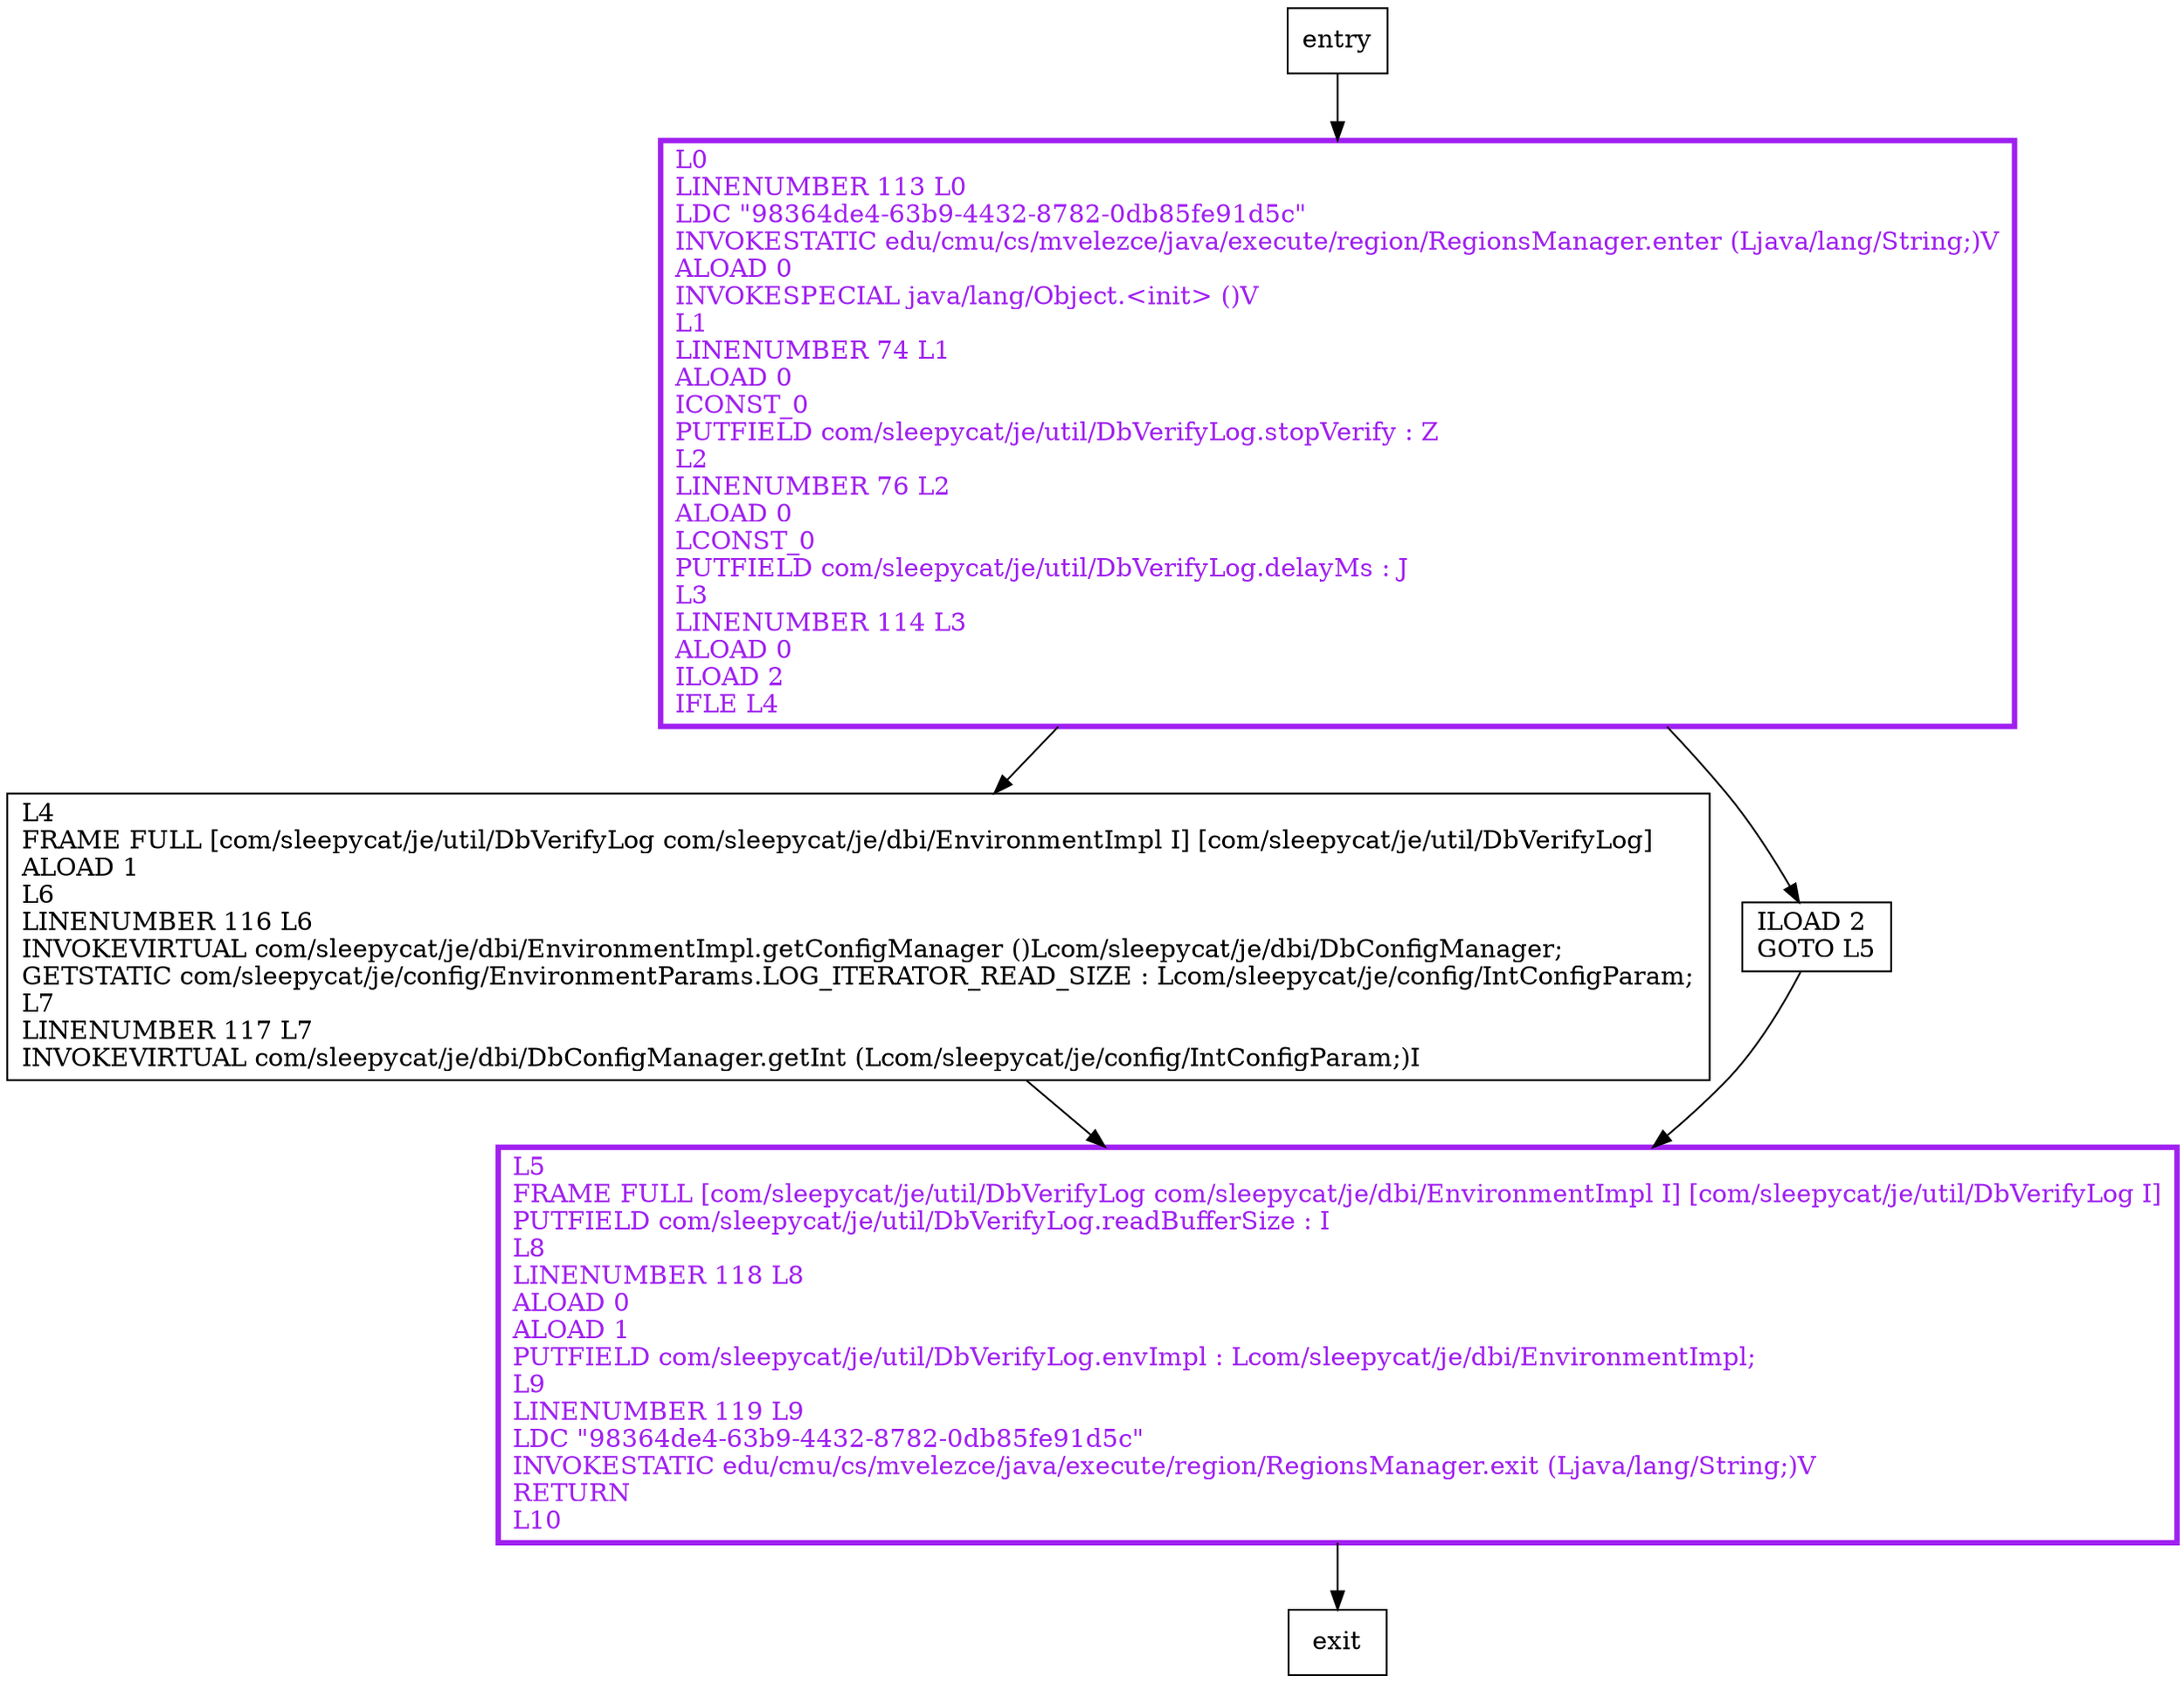 digraph <init> {
node [shape=record];
1906527104 [label="L4\lFRAME FULL [com/sleepycat/je/util/DbVerifyLog com/sleepycat/je/dbi/EnvironmentImpl I] [com/sleepycat/je/util/DbVerifyLog]\lALOAD 1\lL6\lLINENUMBER 116 L6\lINVOKEVIRTUAL com/sleepycat/je/dbi/EnvironmentImpl.getConfigManager ()Lcom/sleepycat/je/dbi/DbConfigManager;\lGETSTATIC com/sleepycat/je/config/EnvironmentParams.LOG_ITERATOR_READ_SIZE : Lcom/sleepycat/je/config/IntConfigParam;\lL7\lLINENUMBER 117 L7\lINVOKEVIRTUAL com/sleepycat/je/dbi/DbConfigManager.getInt (Lcom/sleepycat/je/config/IntConfigParam;)I\l"];
83433069 [label="L5\lFRAME FULL [com/sleepycat/je/util/DbVerifyLog com/sleepycat/je/dbi/EnvironmentImpl I] [com/sleepycat/je/util/DbVerifyLog I]\lPUTFIELD com/sleepycat/je/util/DbVerifyLog.readBufferSize : I\lL8\lLINENUMBER 118 L8\lALOAD 0\lALOAD 1\lPUTFIELD com/sleepycat/je/util/DbVerifyLog.envImpl : Lcom/sleepycat/je/dbi/EnvironmentImpl;\lL9\lLINENUMBER 119 L9\lLDC \"98364de4-63b9-4432-8782-0db85fe91d5c\"\lINVOKESTATIC edu/cmu/cs/mvelezce/java/execute/region/RegionsManager.exit (Ljava/lang/String;)V\lRETURN\lL10\l"];
963240737 [label="L0\lLINENUMBER 113 L0\lLDC \"98364de4-63b9-4432-8782-0db85fe91d5c\"\lINVOKESTATIC edu/cmu/cs/mvelezce/java/execute/region/RegionsManager.enter (Ljava/lang/String;)V\lALOAD 0\lINVOKESPECIAL java/lang/Object.\<init\> ()V\lL1\lLINENUMBER 74 L1\lALOAD 0\lICONST_0\lPUTFIELD com/sleepycat/je/util/DbVerifyLog.stopVerify : Z\lL2\lLINENUMBER 76 L2\lALOAD 0\lLCONST_0\lPUTFIELD com/sleepycat/je/util/DbVerifyLog.delayMs : J\lL3\lLINENUMBER 114 L3\lALOAD 0\lILOAD 2\lIFLE L4\l"];
1645129575 [label="ILOAD 2\lGOTO L5\l"];
entry;
exit;
entry -> 963240737
1906527104 -> 83433069
83433069 -> exit
963240737 -> 1906527104
963240737 -> 1645129575
1645129575 -> 83433069
83433069[fontcolor="purple", penwidth=3, color="purple"];
963240737[fontcolor="purple", penwidth=3, color="purple"];
}

